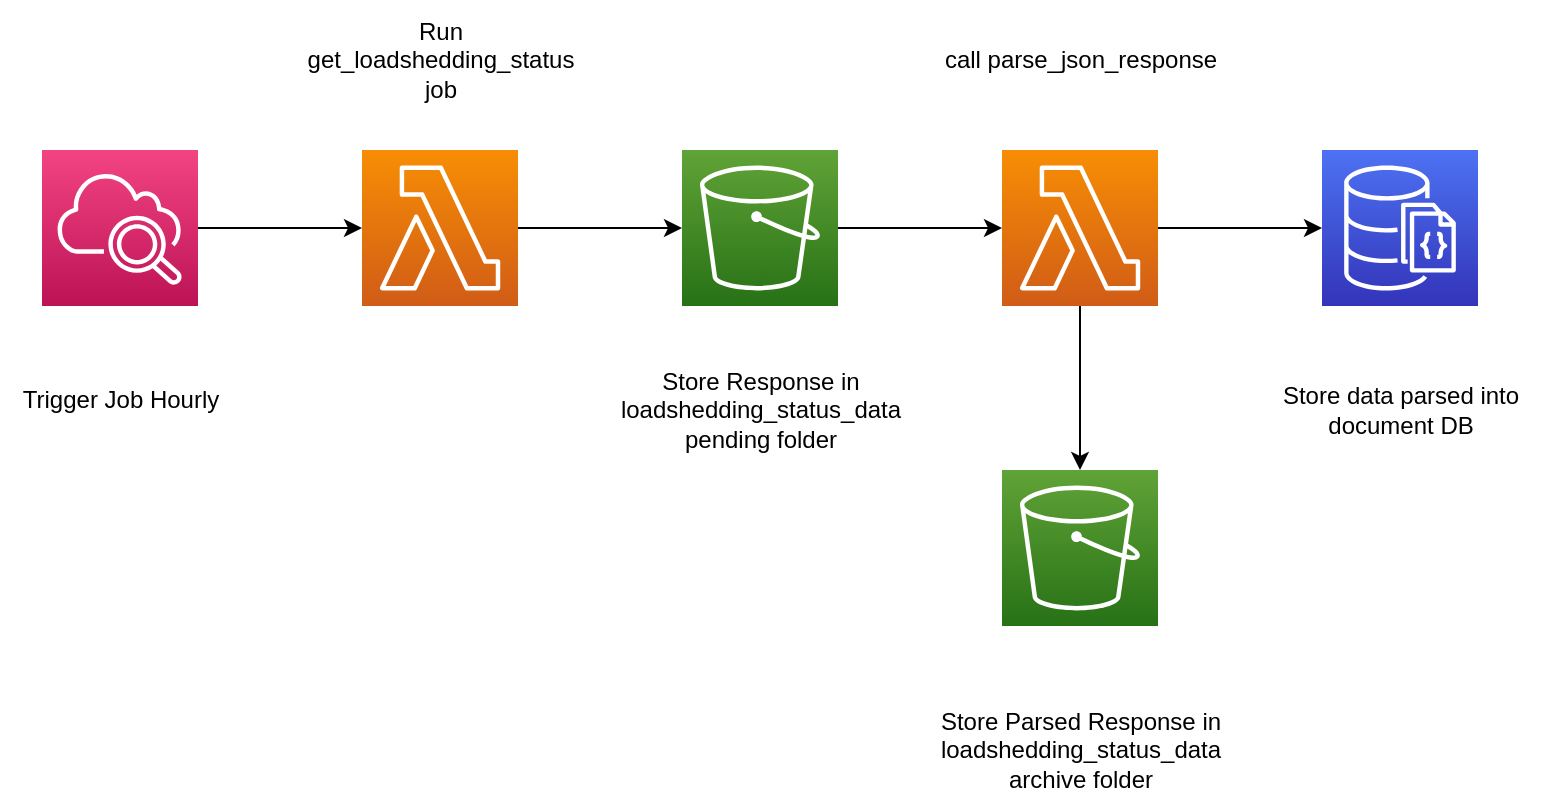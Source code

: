 <mxfile version="21.1.6" type="github">
  <diagram name="Page-1" id="4yaHBw6DAHhvnLO4MyUZ">
    <mxGraphModel dx="1434" dy="804" grid="1" gridSize="10" guides="1" tooltips="1" connect="1" arrows="1" fold="1" page="1" pageScale="1" pageWidth="1100" pageHeight="850" math="0" shadow="0">
      <root>
        <mxCell id="0" />
        <mxCell id="1" parent="0" />
        <mxCell id="wyBaVOeDwyyHXcFzk3Wo-8" style="edgeStyle=orthogonalEdgeStyle;rounded=0;orthogonalLoop=1;jettySize=auto;html=1;exitX=1;exitY=0.5;exitDx=0;exitDy=0;exitPerimeter=0;entryX=0;entryY=0.5;entryDx=0;entryDy=0;entryPerimeter=0;" edge="1" parent="1" source="wyBaVOeDwyyHXcFzk3Wo-1" target="wyBaVOeDwyyHXcFzk3Wo-2">
          <mxGeometry relative="1" as="geometry" />
        </mxCell>
        <mxCell id="wyBaVOeDwyyHXcFzk3Wo-1" value="" style="sketch=0;points=[[0,0,0],[0.25,0,0],[0.5,0,0],[0.75,0,0],[1,0,0],[0,1,0],[0.25,1,0],[0.5,1,0],[0.75,1,0],[1,1,0],[0,0.25,0],[0,0.5,0],[0,0.75,0],[1,0.25,0],[1,0.5,0],[1,0.75,0]];points=[[0,0,0],[0.25,0,0],[0.5,0,0],[0.75,0,0],[1,0,0],[0,1,0],[0.25,1,0],[0.5,1,0],[0.75,1,0],[1,1,0],[0,0.25,0],[0,0.5,0],[0,0.75,0],[1,0.25,0],[1,0.5,0],[1,0.75,0]];outlineConnect=0;fontColor=#232F3E;gradientColor=#F34482;gradientDirection=north;fillColor=#BC1356;strokeColor=#ffffff;dashed=0;verticalLabelPosition=bottom;verticalAlign=top;align=center;html=1;fontSize=12;fontStyle=0;aspect=fixed;shape=mxgraph.aws4.resourceIcon;resIcon=mxgraph.aws4.cloudwatch_2;" vertex="1" parent="1">
          <mxGeometry x="171" y="255" width="78" height="78" as="geometry" />
        </mxCell>
        <mxCell id="wyBaVOeDwyyHXcFzk3Wo-9" style="edgeStyle=orthogonalEdgeStyle;rounded=0;orthogonalLoop=1;jettySize=auto;html=1;exitX=1;exitY=0.5;exitDx=0;exitDy=0;exitPerimeter=0;entryX=0;entryY=0.5;entryDx=0;entryDy=0;entryPerimeter=0;" edge="1" parent="1" source="wyBaVOeDwyyHXcFzk3Wo-2" target="wyBaVOeDwyyHXcFzk3Wo-6">
          <mxGeometry relative="1" as="geometry" />
        </mxCell>
        <mxCell id="wyBaVOeDwyyHXcFzk3Wo-2" value="" style="sketch=0;points=[[0,0,0],[0.25,0,0],[0.5,0,0],[0.75,0,0],[1,0,0],[0,1,0],[0.25,1,0],[0.5,1,0],[0.75,1,0],[1,1,0],[0,0.25,0],[0,0.5,0],[0,0.75,0],[1,0.25,0],[1,0.5,0],[1,0.75,0]];outlineConnect=0;fontColor=#232F3E;gradientColor=#F78E04;gradientDirection=north;fillColor=#D05C17;strokeColor=#ffffff;dashed=0;verticalLabelPosition=bottom;verticalAlign=top;align=center;html=1;fontSize=12;fontStyle=0;aspect=fixed;shape=mxgraph.aws4.resourceIcon;resIcon=mxgraph.aws4.lambda;" vertex="1" parent="1">
          <mxGeometry x="331" y="255" width="78" height="78" as="geometry" />
        </mxCell>
        <mxCell id="wyBaVOeDwyyHXcFzk3Wo-11" style="edgeStyle=orthogonalEdgeStyle;rounded=0;orthogonalLoop=1;jettySize=auto;html=1;exitX=1;exitY=0.5;exitDx=0;exitDy=0;exitPerimeter=0;" edge="1" parent="1" source="wyBaVOeDwyyHXcFzk3Wo-3" target="wyBaVOeDwyyHXcFzk3Wo-4">
          <mxGeometry relative="1" as="geometry" />
        </mxCell>
        <mxCell id="wyBaVOeDwyyHXcFzk3Wo-13" style="edgeStyle=orthogonalEdgeStyle;rounded=0;orthogonalLoop=1;jettySize=auto;html=1;exitX=0.5;exitY=1;exitDx=0;exitDy=0;exitPerimeter=0;entryX=0.5;entryY=0;entryDx=0;entryDy=0;entryPerimeter=0;" edge="1" parent="1" source="wyBaVOeDwyyHXcFzk3Wo-3" target="wyBaVOeDwyyHXcFzk3Wo-12">
          <mxGeometry relative="1" as="geometry" />
        </mxCell>
        <mxCell id="wyBaVOeDwyyHXcFzk3Wo-3" value="" style="sketch=0;points=[[0,0,0],[0.25,0,0],[0.5,0,0],[0.75,0,0],[1,0,0],[0,1,0],[0.25,1,0],[0.5,1,0],[0.75,1,0],[1,1,0],[0,0.25,0],[0,0.5,0],[0,0.75,0],[1,0.25,0],[1,0.5,0],[1,0.75,0]];outlineConnect=0;fontColor=#232F3E;gradientColor=#F78E04;gradientDirection=north;fillColor=#D05C17;strokeColor=#ffffff;dashed=0;verticalLabelPosition=bottom;verticalAlign=top;align=center;html=1;fontSize=12;fontStyle=0;aspect=fixed;shape=mxgraph.aws4.resourceIcon;resIcon=mxgraph.aws4.lambda;" vertex="1" parent="1">
          <mxGeometry x="651" y="255" width="78" height="78" as="geometry" />
        </mxCell>
        <mxCell id="wyBaVOeDwyyHXcFzk3Wo-4" value="" style="sketch=0;points=[[0,0,0],[0.25,0,0],[0.5,0,0],[0.75,0,0],[1,0,0],[0,1,0],[0.25,1,0],[0.5,1,0],[0.75,1,0],[1,1,0],[0,0.25,0],[0,0.5,0],[0,0.75,0],[1,0.25,0],[1,0.5,0],[1,0.75,0]];outlineConnect=0;fontColor=#232F3E;gradientColor=#4D72F3;gradientDirection=north;fillColor=#3334B9;strokeColor=#ffffff;dashed=0;verticalLabelPosition=bottom;verticalAlign=top;align=center;html=1;fontSize=12;fontStyle=0;aspect=fixed;shape=mxgraph.aws4.resourceIcon;resIcon=mxgraph.aws4.documentdb_with_mongodb_compatibility;" vertex="1" parent="1">
          <mxGeometry x="811" y="255" width="78" height="78" as="geometry" />
        </mxCell>
        <mxCell id="wyBaVOeDwyyHXcFzk3Wo-10" style="edgeStyle=orthogonalEdgeStyle;rounded=0;orthogonalLoop=1;jettySize=auto;html=1;exitX=1;exitY=0.5;exitDx=0;exitDy=0;exitPerimeter=0;entryX=0;entryY=0.5;entryDx=0;entryDy=0;entryPerimeter=0;" edge="1" parent="1" source="wyBaVOeDwyyHXcFzk3Wo-6" target="wyBaVOeDwyyHXcFzk3Wo-3">
          <mxGeometry relative="1" as="geometry" />
        </mxCell>
        <mxCell id="wyBaVOeDwyyHXcFzk3Wo-6" value="" style="sketch=0;points=[[0,0,0],[0.25,0,0],[0.5,0,0],[0.75,0,0],[1,0,0],[0,1,0],[0.25,1,0],[0.5,1,0],[0.75,1,0],[1,1,0],[0,0.25,0],[0,0.5,0],[0,0.75,0],[1,0.25,0],[1,0.5,0],[1,0.75,0]];outlineConnect=0;fontColor=#232F3E;gradientColor=#60A337;gradientDirection=north;fillColor=#277116;strokeColor=#ffffff;dashed=0;verticalLabelPosition=bottom;verticalAlign=top;align=center;html=1;fontSize=12;fontStyle=0;aspect=fixed;shape=mxgraph.aws4.resourceIcon;resIcon=mxgraph.aws4.s3;" vertex="1" parent="1">
          <mxGeometry x="491" y="255" width="78" height="78" as="geometry" />
        </mxCell>
        <mxCell id="wyBaVOeDwyyHXcFzk3Wo-12" value="" style="sketch=0;points=[[0,0,0],[0.25,0,0],[0.5,0,0],[0.75,0,0],[1,0,0],[0,1,0],[0.25,1,0],[0.5,1,0],[0.75,1,0],[1,1,0],[0,0.25,0],[0,0.5,0],[0,0.75,0],[1,0.25,0],[1,0.5,0],[1,0.75,0]];outlineConnect=0;fontColor=#232F3E;gradientColor=#60A337;gradientDirection=north;fillColor=#277116;strokeColor=#ffffff;dashed=0;verticalLabelPosition=bottom;verticalAlign=top;align=center;html=1;fontSize=12;fontStyle=0;aspect=fixed;shape=mxgraph.aws4.resourceIcon;resIcon=mxgraph.aws4.s3;" vertex="1" parent="1">
          <mxGeometry x="651" y="415" width="78" height="78" as="geometry" />
        </mxCell>
        <mxCell id="wyBaVOeDwyyHXcFzk3Wo-14" value="Trigger Job Hourly" style="text;html=1;align=center;verticalAlign=middle;resizable=0;points=[];autosize=1;strokeColor=none;fillColor=none;" vertex="1" parent="1">
          <mxGeometry x="150" y="365" width="120" height="30" as="geometry" />
        </mxCell>
        <mxCell id="wyBaVOeDwyyHXcFzk3Wo-15" value="Run &lt;br&gt;get_loadshedding_status &lt;br&gt;job" style="text;html=1;align=center;verticalAlign=middle;resizable=0;points=[];autosize=1;strokeColor=none;fillColor=none;" vertex="1" parent="1">
          <mxGeometry x="290" y="180" width="160" height="60" as="geometry" />
        </mxCell>
        <mxCell id="wyBaVOeDwyyHXcFzk3Wo-16" value="Store Response in &lt;br&gt;loadshedding_status_data&lt;br&gt;pending folder" style="text;html=1;align=center;verticalAlign=middle;resizable=0;points=[];autosize=1;strokeColor=none;fillColor=none;" vertex="1" parent="1">
          <mxGeometry x="450" y="355" width="160" height="60" as="geometry" />
        </mxCell>
        <mxCell id="wyBaVOeDwyyHXcFzk3Wo-17" value="Store Parsed Response in &lt;br&gt;loadshedding_status_data&lt;br&gt;archive folder" style="text;html=1;align=center;verticalAlign=middle;resizable=0;points=[];autosize=1;strokeColor=none;fillColor=none;" vertex="1" parent="1">
          <mxGeometry x="610" y="525" width="160" height="60" as="geometry" />
        </mxCell>
        <mxCell id="wyBaVOeDwyyHXcFzk3Wo-18" value="Store data parsed into &lt;br&gt;document DB" style="text;html=1;align=center;verticalAlign=middle;resizable=0;points=[];autosize=1;strokeColor=none;fillColor=none;" vertex="1" parent="1">
          <mxGeometry x="780" y="365" width="140" height="40" as="geometry" />
        </mxCell>
        <mxCell id="wyBaVOeDwyyHXcFzk3Wo-19" value="call parse_json_response" style="text;html=1;align=center;verticalAlign=middle;resizable=0;points=[];autosize=1;strokeColor=none;fillColor=none;" vertex="1" parent="1">
          <mxGeometry x="610" y="195" width="160" height="30" as="geometry" />
        </mxCell>
      </root>
    </mxGraphModel>
  </diagram>
</mxfile>
